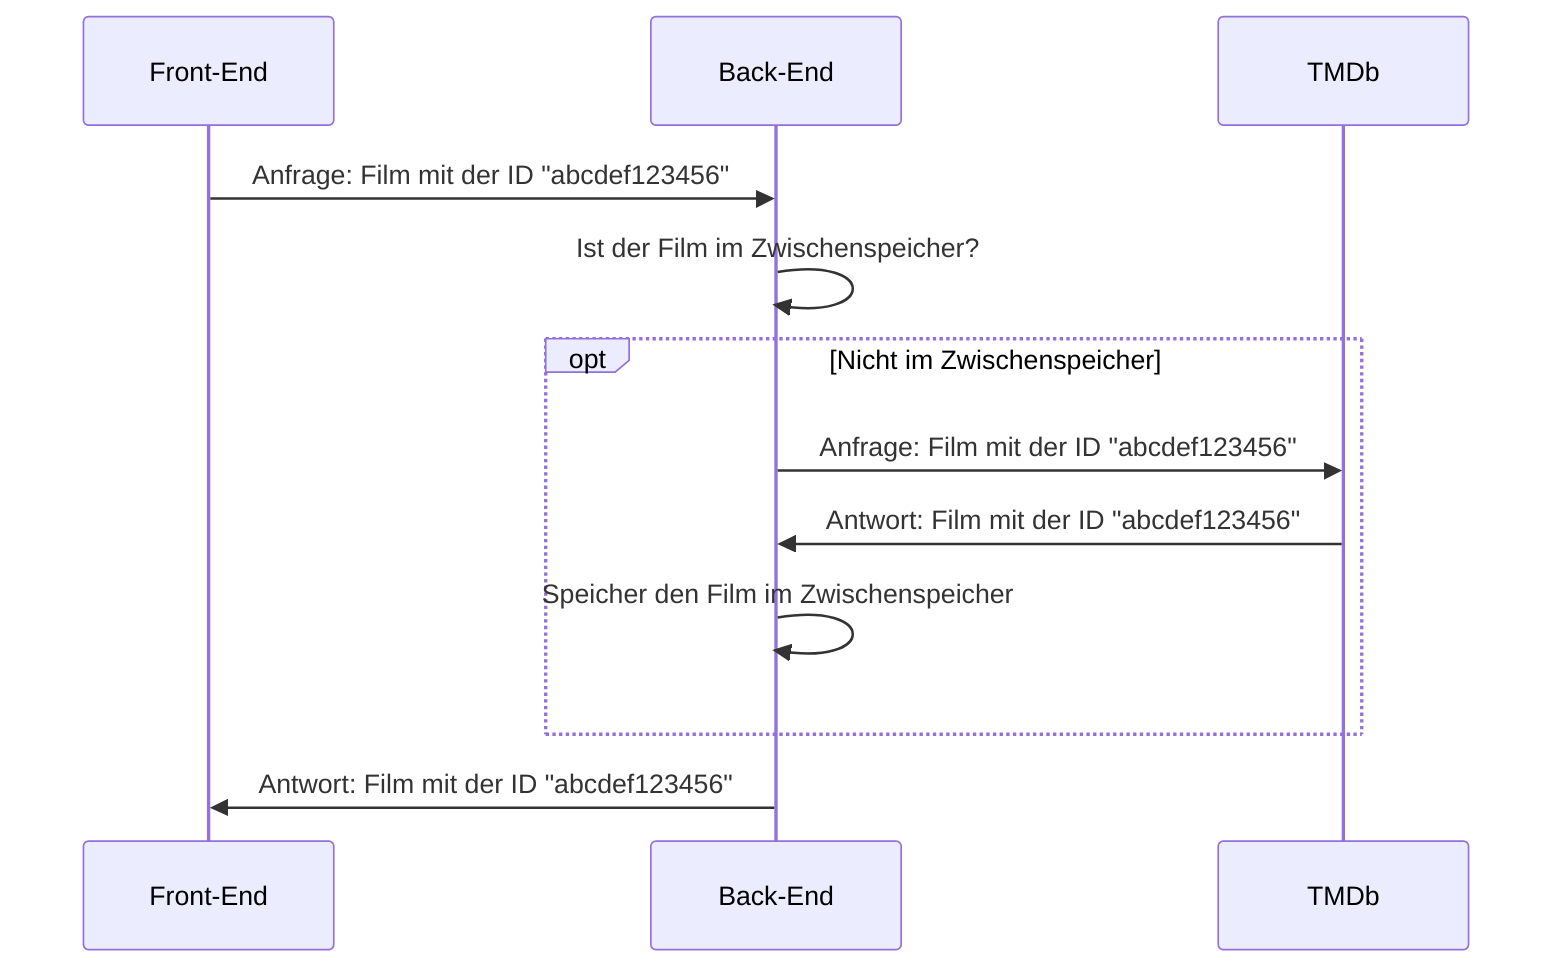 sequenceDiagram
  participant F as Front-End
  participant B as Back-End
  participant T as TMDb

  F->>B: Anfrage: Film mit der ID "abcdef123456"

  B->>B: Ist der Film im Zwischenspeicher?
  opt Nicht im Zwischenspeicher
    B->>T: Anfrage: Film mit der ID "abcdef123456"
    T->>B: Antwort: Film mit der ID "abcdef123456"

    B->>B: Speicher den Film im Zwischenspeicher
  end

  B->>F: Antwort: Film mit der ID "abcdef123456"